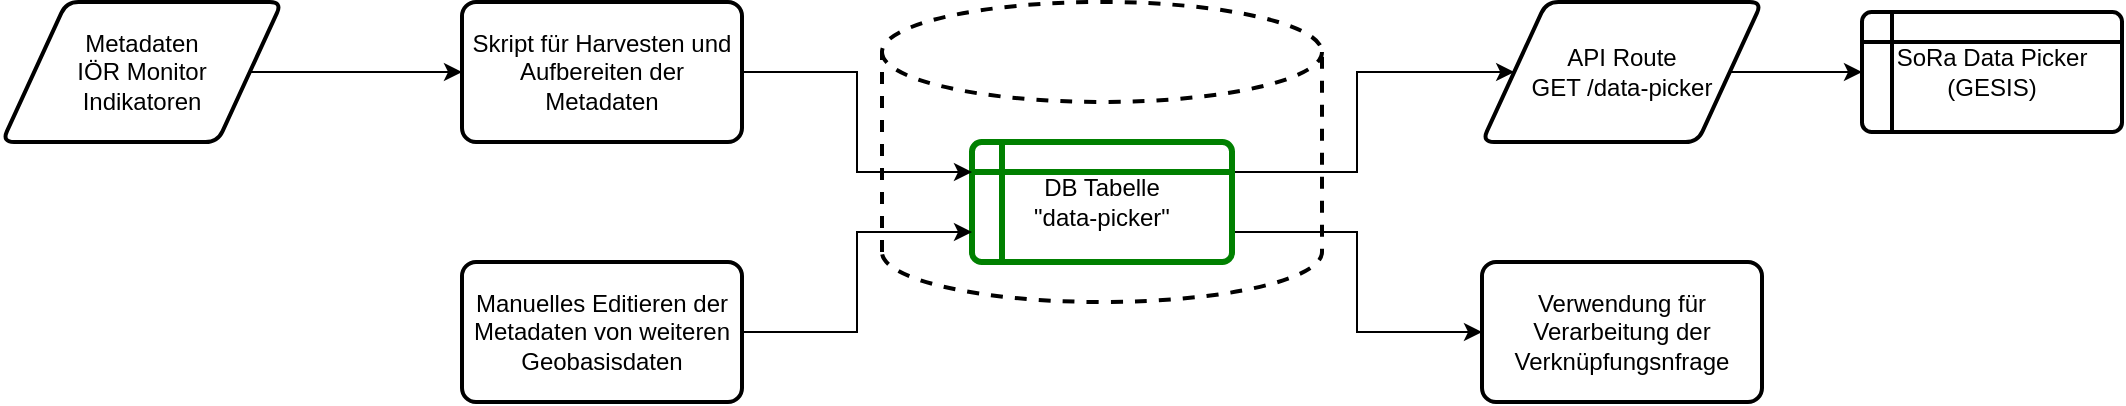 <mxfile version="22.1.21" type="github">
  <diagram name="Seite-1" id="7itORTUB3bLX3umiasWY">
    <mxGraphModel dx="3200" dy="1255" grid="1" gridSize="10" guides="1" tooltips="1" connect="1" arrows="1" fold="1" page="1" pageScale="1" pageWidth="827" pageHeight="1169" math="0" shadow="0">
      <root>
        <mxCell id="0" />
        <mxCell id="1" parent="0" />
        <mxCell id="zgmgz5HFSm-j7z8Il_pY-1" value="" style="strokeWidth=2;html=1;shape=mxgraph.flowchart.database;whiteSpace=wrap;dashed=1;" vertex="1" parent="1">
          <mxGeometry x="290" y="90" width="220" height="150" as="geometry" />
        </mxCell>
        <mxCell id="zgmgz5HFSm-j7z8Il_pY-9" style="edgeStyle=orthogonalEdgeStyle;rounded=0;orthogonalLoop=1;jettySize=auto;html=1;exitX=1;exitY=0.5;exitDx=0;exitDy=0;entryX=0;entryY=0.5;entryDx=0;entryDy=0;" edge="1" parent="1" source="zgmgz5HFSm-j7z8Il_pY-3" target="zgmgz5HFSm-j7z8Il_pY-6">
          <mxGeometry relative="1" as="geometry" />
        </mxCell>
        <mxCell id="zgmgz5HFSm-j7z8Il_pY-3" value="&lt;div&gt;Metadaten&lt;/div&gt;&lt;div&gt;IÖR Monitor&lt;/div&gt;&lt;div&gt;Indikatoren&lt;br&gt;&lt;/div&gt;" style="shape=parallelogram;html=1;strokeWidth=2;perimeter=parallelogramPerimeter;whiteSpace=wrap;rounded=1;arcSize=12;size=0.23;" vertex="1" parent="1">
          <mxGeometry x="-150" y="90" width="140" height="70" as="geometry" />
        </mxCell>
        <mxCell id="zgmgz5HFSm-j7z8Il_pY-14" style="edgeStyle=orthogonalEdgeStyle;rounded=0;orthogonalLoop=1;jettySize=auto;html=1;exitX=1;exitY=0.25;exitDx=0;exitDy=0;" edge="1" parent="1" source="zgmgz5HFSm-j7z8Il_pY-4" target="zgmgz5HFSm-j7z8Il_pY-13">
          <mxGeometry relative="1" as="geometry" />
        </mxCell>
        <mxCell id="zgmgz5HFSm-j7z8Il_pY-18" style="edgeStyle=orthogonalEdgeStyle;rounded=0;orthogonalLoop=1;jettySize=auto;html=1;exitX=1;exitY=0.75;exitDx=0;exitDy=0;entryX=0;entryY=0.5;entryDx=0;entryDy=0;" edge="1" parent="1" source="zgmgz5HFSm-j7z8Il_pY-4" target="zgmgz5HFSm-j7z8Il_pY-17">
          <mxGeometry relative="1" as="geometry" />
        </mxCell>
        <mxCell id="zgmgz5HFSm-j7z8Il_pY-4" value="&lt;div&gt;DB Tabelle&lt;/div&gt;&lt;div&gt;&quot;data-picker&quot;&lt;br&gt;&lt;/div&gt;" style="shape=internalStorage;whiteSpace=wrap;html=1;dx=15;dy=15;rounded=1;arcSize=8;strokeWidth=3;strokeColor=#008000;" vertex="1" parent="1">
          <mxGeometry x="335" y="160" width="130" height="60" as="geometry" />
        </mxCell>
        <mxCell id="zgmgz5HFSm-j7z8Il_pY-10" style="edgeStyle=orthogonalEdgeStyle;rounded=0;orthogonalLoop=1;jettySize=auto;html=1;exitX=1;exitY=0.5;exitDx=0;exitDy=0;entryX=0;entryY=0.25;entryDx=0;entryDy=0;" edge="1" parent="1" source="zgmgz5HFSm-j7z8Il_pY-6" target="zgmgz5HFSm-j7z8Il_pY-4">
          <mxGeometry relative="1" as="geometry" />
        </mxCell>
        <mxCell id="zgmgz5HFSm-j7z8Il_pY-6" value="Skript für Harvesten und Aufbereiten der Metadaten" style="rounded=1;whiteSpace=wrap;html=1;absoluteArcSize=1;arcSize=14;strokeWidth=2;" vertex="1" parent="1">
          <mxGeometry x="80" y="90" width="140" height="70" as="geometry" />
        </mxCell>
        <mxCell id="zgmgz5HFSm-j7z8Il_pY-12" style="edgeStyle=orthogonalEdgeStyle;rounded=0;orthogonalLoop=1;jettySize=auto;html=1;exitX=1;exitY=0.5;exitDx=0;exitDy=0;entryX=0;entryY=0.75;entryDx=0;entryDy=0;" edge="1" parent="1" source="zgmgz5HFSm-j7z8Il_pY-11" target="zgmgz5HFSm-j7z8Il_pY-4">
          <mxGeometry relative="1" as="geometry" />
        </mxCell>
        <mxCell id="zgmgz5HFSm-j7z8Il_pY-11" value="Manuelles Editieren der Metadaten von weiteren Geobasisdaten" style="rounded=1;whiteSpace=wrap;html=1;absoluteArcSize=1;arcSize=14;strokeWidth=2;" vertex="1" parent="1">
          <mxGeometry x="80" y="220" width="140" height="70" as="geometry" />
        </mxCell>
        <mxCell id="zgmgz5HFSm-j7z8Il_pY-16" style="edgeStyle=orthogonalEdgeStyle;rounded=0;orthogonalLoop=1;jettySize=auto;html=1;exitX=1;exitY=0.5;exitDx=0;exitDy=0;entryX=0;entryY=0.5;entryDx=0;entryDy=0;" edge="1" parent="1" source="zgmgz5HFSm-j7z8Il_pY-13" target="zgmgz5HFSm-j7z8Il_pY-15">
          <mxGeometry relative="1" as="geometry" />
        </mxCell>
        <mxCell id="zgmgz5HFSm-j7z8Il_pY-13" value="&lt;div&gt;API Route &lt;br&gt;&lt;/div&gt;&lt;div&gt;GET /data-picker&lt;br&gt;&lt;/div&gt;" style="shape=parallelogram;html=1;strokeWidth=2;perimeter=parallelogramPerimeter;whiteSpace=wrap;rounded=1;arcSize=12;size=0.23;" vertex="1" parent="1">
          <mxGeometry x="590" y="90" width="140" height="70" as="geometry" />
        </mxCell>
        <mxCell id="zgmgz5HFSm-j7z8Il_pY-15" value="&lt;div&gt;SoRa Data Picker (GESIS)&lt;br&gt;&lt;/div&gt;" style="shape=internalStorage;whiteSpace=wrap;html=1;dx=15;dy=15;rounded=1;arcSize=8;strokeWidth=2;strokeColor=#000000;" vertex="1" parent="1">
          <mxGeometry x="780" y="95" width="130" height="60" as="geometry" />
        </mxCell>
        <mxCell id="zgmgz5HFSm-j7z8Il_pY-17" value="Verwendung für Verarbeitung der Verknüpfungsnfrage" style="rounded=1;whiteSpace=wrap;html=1;absoluteArcSize=1;arcSize=14;strokeWidth=2;" vertex="1" parent="1">
          <mxGeometry x="590" y="220" width="140" height="70" as="geometry" />
        </mxCell>
      </root>
    </mxGraphModel>
  </diagram>
</mxfile>
